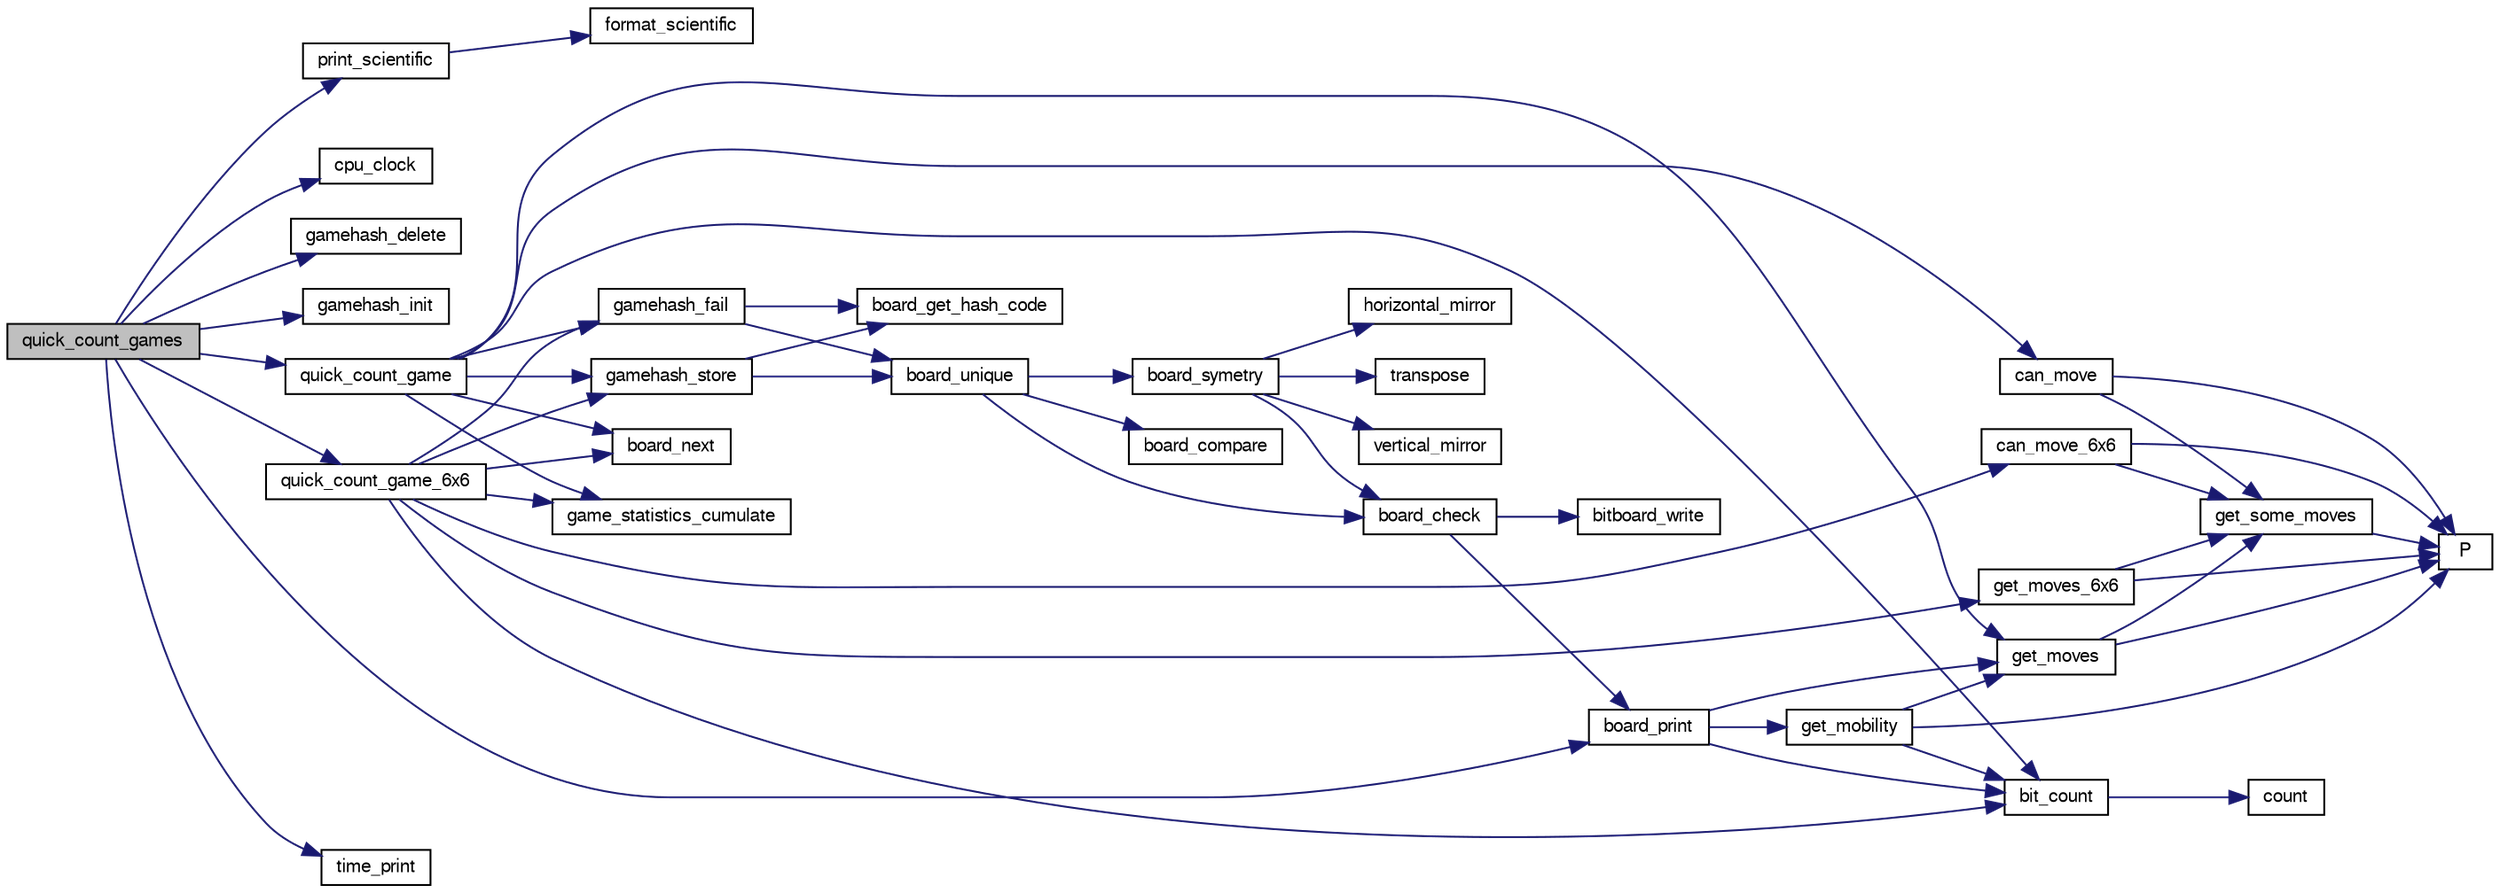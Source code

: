 digraph "quick_count_games"
{
 // LATEX_PDF_SIZE
  bgcolor="transparent";
  edge [fontname="FreeSans",fontsize="10",labelfontname="FreeSans",labelfontsize="10"];
  node [fontname="FreeSans",fontsize="10",shape=record];
  rankdir="LR";
  Node1 [label="quick_count_games",height=0.2,width=0.4,color="black", fillcolor="grey75", style="filled", fontcolor="black",tooltip="Count games."];
  Node1 -> Node2 [color="midnightblue",fontsize="10",style="solid",fontname="FreeSans"];
  Node2 [label="board_print",height=0.2,width=0.4,color="black",URL="$board_8c.html#a27ccb92684d9e7194eeb3bc34311ad55",tooltip="Print out the board."];
  Node2 -> Node3 [color="midnightblue",fontsize="10",style="solid",fontname="FreeSans"];
  Node3 [label="bit_count",height=0.2,width=0.4,color="black",URL="$bit_8c.html#a830fec0a90989da1f1900ff609b92167",tooltip="Count the number of bits set to one in an unsigned long long."];
  Node3 -> Node4 [color="midnightblue",fontsize="10",style="solid",fontname="FreeSans"];
  Node4 [label="count",height=0.2,width=0.4,color="black",URL="$generate__flip_8c.html#a1a1d6a2cdbded5c35040f6555e948770",tooltip=" "];
  Node2 -> Node5 [color="midnightblue",fontsize="10",style="solid",fontname="FreeSans"];
  Node5 [label="get_mobility",height=0.2,width=0.4,color="black",URL="$board_8c.html#a7509639c4e49c56fe83b3d978580ed42",tooltip="Count legal moves."];
  Node5 -> Node3 [color="midnightblue",fontsize="10",style="solid",fontname="FreeSans"];
  Node5 -> Node6 [color="midnightblue",fontsize="10",style="solid",fontname="FreeSans"];
  Node6 [label="get_moves",height=0.2,width=0.4,color="black",URL="$board_8c.html#a7610dc936a6aea22b3c5e162f722a7a1",tooltip="Get legal moves."];
  Node6 -> Node7 [color="midnightblue",fontsize="10",style="solid",fontname="FreeSans"];
  Node7 [label="get_some_moves",height=0.2,width=0.4,color="black",URL="$board_8c.html#a5db071e3e4d26a0b7d6425bb6333dd7f",tooltip="Get a part of the moves."];
  Node7 -> Node8 [color="midnightblue",fontsize="10",style="solid",fontname="FreeSans"];
  Node8 [label="P",height=0.2,width=0.4,color="black",URL="$generate__flip_8c.html#a11481f01e169aee1117c83a352c22222",tooltip=" "];
  Node6 -> Node8 [color="midnightblue",fontsize="10",style="solid",fontname="FreeSans"];
  Node5 -> Node8 [color="midnightblue",fontsize="10",style="solid",fontname="FreeSans"];
  Node2 -> Node6 [color="midnightblue",fontsize="10",style="solid",fontname="FreeSans"];
  Node1 -> Node9 [color="midnightblue",fontsize="10",style="solid",fontname="FreeSans"];
  Node9 [label="cpu_clock",height=0.2,width=0.4,color="black",URL="$util_8h.html#a476050b74be66b76cf5d30c89a837798",tooltip=" "];
  Node1 -> Node10 [color="midnightblue",fontsize="10",style="solid",fontname="FreeSans"];
  Node10 [label="gamehash_delete",height=0.2,width=0.4,color="black",URL="$perft_8c.html#af89afcc141be1e19fb2634bec874a21e",tooltip="Hash table resource freeing."];
  Node1 -> Node11 [color="midnightblue",fontsize="10",style="solid",fontname="FreeSans"];
  Node11 [label="gamehash_init",height=0.2,width=0.4,color="black",URL="$perft_8c.html#aac51589a5dfa8c79a5171e56dfff9236",tooltip="Hash table initialisation."];
  Node1 -> Node12 [color="midnightblue",fontsize="10",style="solid",fontname="FreeSans"];
  Node12 [label="print_scientific",height=0.2,width=0.4,color="black",URL="$util_8c.html#a392ea4fada6b6568e2bdd57f3cd0dd01",tooltip="Print a value with a unit."];
  Node12 -> Node13 [color="midnightblue",fontsize="10",style="solid",fontname="FreeSans"];
  Node13 [label="format_scientific",height=0.2,width=0.4,color="black",URL="$util_8c.html#aca38ff7870723c58be824ba5865abd03",tooltip="Format a value with a unit."];
  Node1 -> Node14 [color="midnightblue",fontsize="10",style="solid",fontname="FreeSans"];
  Node14 [label="quick_count_game",height=0.2,width=0.4,color="black",URL="$perft_8c.html#a7def9bbbbbd65f8951726a9626e459b5",tooltip="Count games recursively."];
  Node14 -> Node3 [color="midnightblue",fontsize="10",style="solid",fontname="FreeSans"];
  Node14 -> Node15 [color="midnightblue",fontsize="10",style="solid",fontname="FreeSans"];
  Node15 [label="board_next",height=0.2,width=0.4,color="black",URL="$board_8c.html#aa02d38e320edf6b9d695e2b1eed6c85f",tooltip="Compute a board resulting of a move played on a previous board."];
  Node14 -> Node16 [color="midnightblue",fontsize="10",style="solid",fontname="FreeSans"];
  Node16 [label="can_move",height=0.2,width=0.4,color="black",URL="$board_8c.html#ae1a532d6eaa0e55357d0f4b9cd659b88",tooltip="Check if a player can move."];
  Node16 -> Node7 [color="midnightblue",fontsize="10",style="solid",fontname="FreeSans"];
  Node16 -> Node8 [color="midnightblue",fontsize="10",style="solid",fontname="FreeSans"];
  Node14 -> Node17 [color="midnightblue",fontsize="10",style="solid",fontname="FreeSans"];
  Node17 [label="game_statistics_cumulate",height=0.2,width=0.4,color="black",URL="$perft_8c.html#a357057782741d7cd4bdd39adba687e85",tooltip="Accumulate statistics: add local data to global ones."];
  Node14 -> Node18 [color="midnightblue",fontsize="10",style="solid",fontname="FreeSans"];
  Node18 [label="gamehash_fail",height=0.2,width=0.4,color="black",URL="$perft_8c.html#adb6b55f288772c9a74db02105ee8c6c3",tooltip="Seek for a position in the hash table."];
  Node18 -> Node19 [color="midnightblue",fontsize="10",style="solid",fontname="FreeSans"];
  Node19 [label="board_get_hash_code",height=0.2,width=0.4,color="black",URL="$board_8c.html#a0e6cff6e714bcb714e2b9b2d7b9fbec6",tooltip="Compute a hash code."];
  Node18 -> Node20 [color="midnightblue",fontsize="10",style="solid",fontname="FreeSans"];
  Node20 [label="board_unique",height=0.2,width=0.4,color="black",URL="$board_8c.html#a66911c3a003f5fb27a87503b5bb04f6d",tooltip="unique board"];
  Node20 -> Node21 [color="midnightblue",fontsize="10",style="solid",fontname="FreeSans"];
  Node21 [label="board_check",height=0.2,width=0.4,color="black",URL="$board_8c.html#a849436f17b60e89ed91f8e5013ed9d04",tooltip="Check board consistency."];
  Node21 -> Node22 [color="midnightblue",fontsize="10",style="solid",fontname="FreeSans"];
  Node22 [label="bitboard_write",height=0.2,width=0.4,color="black",URL="$bit_8c.html#a519b18f67de9b8edbd98f687a13b45f5",tooltip="Print an unsigned long long as a board."];
  Node21 -> Node2 [color="midnightblue",fontsize="10",style="solid",fontname="FreeSans"];
  Node20 -> Node23 [color="midnightblue",fontsize="10",style="solid",fontname="FreeSans"];
  Node23 [label="board_compare",height=0.2,width=0.4,color="black",URL="$board_8c.html#a491a2e6d66c4c479a913292594db7b01",tooltip="Compare two board."];
  Node20 -> Node24 [color="midnightblue",fontsize="10",style="solid",fontname="FreeSans"];
  Node24 [label="board_symetry",height=0.2,width=0.4,color="black",URL="$board_8c.html#aefe9a86ea799322c9c9da6255ebb9d29",tooltip="symetric board"];
  Node24 -> Node21 [color="midnightblue",fontsize="10",style="solid",fontname="FreeSans"];
  Node24 -> Node25 [color="midnightblue",fontsize="10",style="solid",fontname="FreeSans"];
  Node25 [label="horizontal_mirror",height=0.2,width=0.4,color="black",URL="$bit_8c.html#a7826d84dcc6e19830bf93448eee22f4c",tooltip="Mirror the unsigned long long (exchange the line 1 - 8, 2 - 7, 3 - 6 & 4 - 5)."];
  Node24 -> Node26 [color="midnightblue",fontsize="10",style="solid",fontname="FreeSans"];
  Node26 [label="transpose",height=0.2,width=0.4,color="black",URL="$bit_8c.html#a62b47100450786b2738045b2f8aeebb3",tooltip="Transpose the unsigned long long (symetry % A1-H8 diagonal)."];
  Node24 -> Node27 [color="midnightblue",fontsize="10",style="solid",fontname="FreeSans"];
  Node27 [label="vertical_mirror",height=0.2,width=0.4,color="black",URL="$bit_8c.html#a896c459f1b772f5f4da4e72a0953330b",tooltip="Mirror the unsigned long long (exchange the lines A - H, B - G, C - F & D - E.)."];
  Node14 -> Node28 [color="midnightblue",fontsize="10",style="solid",fontname="FreeSans"];
  Node28 [label="gamehash_store",height=0.2,width=0.4,color="black",URL="$perft_8c.html#a17abbd1909dc68176002cc819df8dc1d",tooltip="Store a game position."];
  Node28 -> Node19 [color="midnightblue",fontsize="10",style="solid",fontname="FreeSans"];
  Node28 -> Node20 [color="midnightblue",fontsize="10",style="solid",fontname="FreeSans"];
  Node14 -> Node6 [color="midnightblue",fontsize="10",style="solid",fontname="FreeSans"];
  Node1 -> Node29 [color="midnightblue",fontsize="10",style="solid",fontname="FreeSans"];
  Node29 [label="quick_count_game_6x6",height=0.2,width=0.4,color="black",URL="$perft_8c.html#a7a530c0959e88966291040639ba1e5ad",tooltip="Count games recursively."];
  Node29 -> Node3 [color="midnightblue",fontsize="10",style="solid",fontname="FreeSans"];
  Node29 -> Node15 [color="midnightblue",fontsize="10",style="solid",fontname="FreeSans"];
  Node29 -> Node30 [color="midnightblue",fontsize="10",style="solid",fontname="FreeSans"];
  Node30 [label="can_move_6x6",height=0.2,width=0.4,color="black",URL="$board_8c.html#a82ed6624c3e68b23f28e835ac2337209",tooltip="Check if a player can move."];
  Node30 -> Node7 [color="midnightblue",fontsize="10",style="solid",fontname="FreeSans"];
  Node30 -> Node8 [color="midnightblue",fontsize="10",style="solid",fontname="FreeSans"];
  Node29 -> Node17 [color="midnightblue",fontsize="10",style="solid",fontname="FreeSans"];
  Node29 -> Node18 [color="midnightblue",fontsize="10",style="solid",fontname="FreeSans"];
  Node29 -> Node28 [color="midnightblue",fontsize="10",style="solid",fontname="FreeSans"];
  Node29 -> Node31 [color="midnightblue",fontsize="10",style="solid",fontname="FreeSans"];
  Node31 [label="get_moves_6x6",height=0.2,width=0.4,color="black",URL="$board_8c.html#a3bcafca084fdf2842b7a02d1d8f9513b",tooltip="Get legal moves on a 6x6 board."];
  Node31 -> Node7 [color="midnightblue",fontsize="10",style="solid",fontname="FreeSans"];
  Node31 -> Node8 [color="midnightblue",fontsize="10",style="solid",fontname="FreeSans"];
  Node1 -> Node32 [color="midnightblue",fontsize="10",style="solid",fontname="FreeSans"];
  Node32 [label="time_print",height=0.2,width=0.4,color="black",URL="$util_8c.html#a0379cb7b898e08489b0dcda99430ef96",tooltip="Print time as \"D:HH:MM:SS.CC\"."];
}
